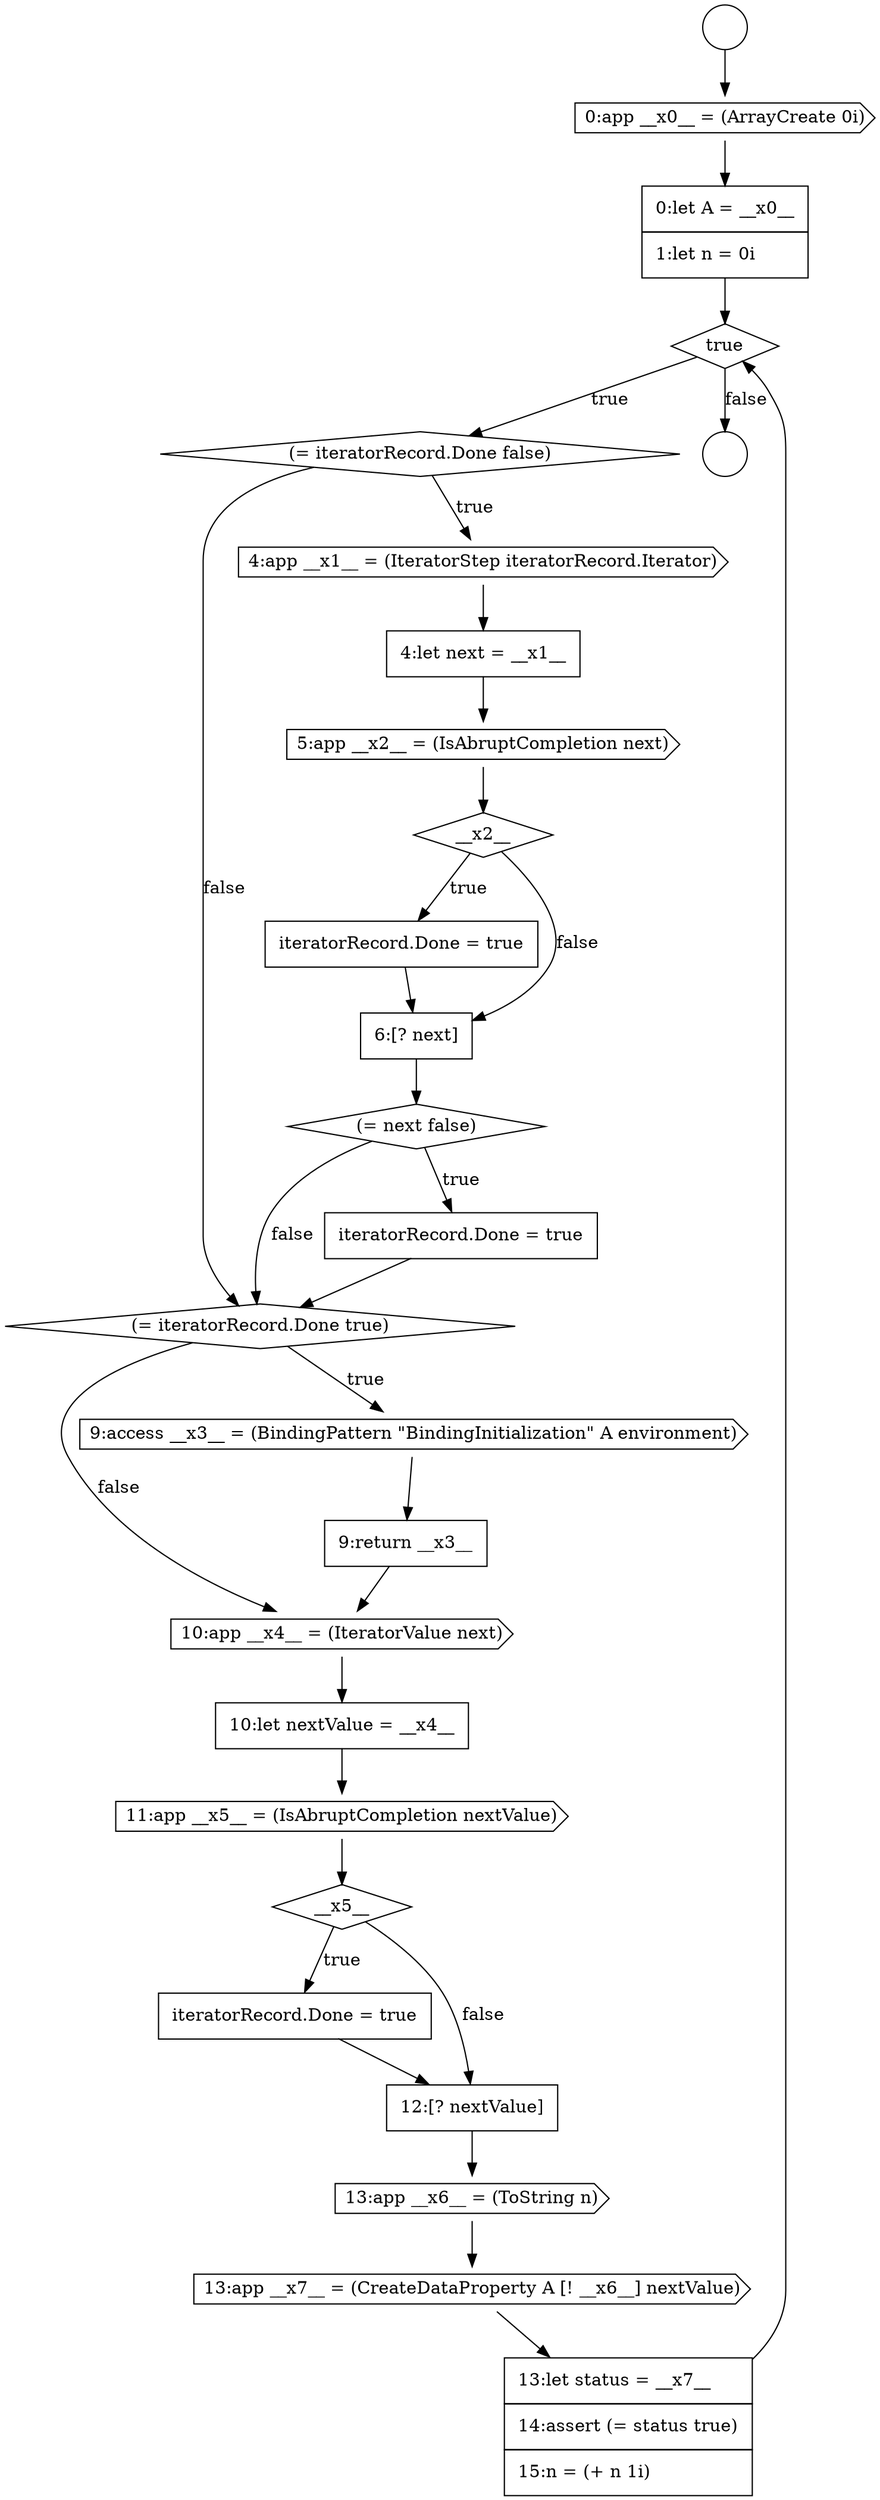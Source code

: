digraph {
  node0 [shape=circle label=" " color="black" fillcolor="white" style=filled]
  node5 [shape=diamond, label=<<font color="black">(= iteratorRecord.Done false)</font>> color="black" fillcolor="white" style=filled]
  node10 [shape=none, margin=0, label=<<font color="black">
    <table border="0" cellborder="1" cellspacing="0" cellpadding="10">
      <tr><td align="left">iteratorRecord.Done = true</td></tr>
    </table>
  </font>> color="black" fillcolor="white" style=filled]
  node14 [shape=diamond, label=<<font color="black">(= iteratorRecord.Done true)</font>> color="black" fillcolor="white" style=filled]
  node20 [shape=diamond, label=<<font color="black">__x5__</font>> color="black" fillcolor="white" style=filled]
  node1 [shape=circle label=" " color="black" fillcolor="white" style=filled]
  node6 [shape=cds, label=<<font color="black">4:app __x1__ = (IteratorStep iteratorRecord.Iterator)</font>> color="black" fillcolor="white" style=filled]
  node21 [shape=none, margin=0, label=<<font color="black">
    <table border="0" cellborder="1" cellspacing="0" cellpadding="10">
      <tr><td align="left">iteratorRecord.Done = true</td></tr>
    </table>
  </font>> color="black" fillcolor="white" style=filled]
  node9 [shape=diamond, label=<<font color="black">__x2__</font>> color="black" fillcolor="white" style=filled]
  node13 [shape=none, margin=0, label=<<font color="black">
    <table border="0" cellborder="1" cellspacing="0" cellpadding="10">
      <tr><td align="left">iteratorRecord.Done = true</td></tr>
    </table>
  </font>> color="black" fillcolor="white" style=filled]
  node2 [shape=cds, label=<<font color="black">0:app __x0__ = (ArrayCreate 0i)</font>> color="black" fillcolor="white" style=filled]
  node17 [shape=cds, label=<<font color="black">10:app __x4__ = (IteratorValue next)</font>> color="black" fillcolor="white" style=filled]
  node22 [shape=none, margin=0, label=<<font color="black">
    <table border="0" cellborder="1" cellspacing="0" cellpadding="10">
      <tr><td align="left">12:[? nextValue]</td></tr>
    </table>
  </font>> color="black" fillcolor="white" style=filled]
  node12 [shape=diamond, label=<<font color="black">(= next false)</font>> color="black" fillcolor="white" style=filled]
  node7 [shape=none, margin=0, label=<<font color="black">
    <table border="0" cellborder="1" cellspacing="0" cellpadding="10">
      <tr><td align="left">4:let next = __x1__</td></tr>
    </table>
  </font>> color="black" fillcolor="white" style=filled]
  node3 [shape=none, margin=0, label=<<font color="black">
    <table border="0" cellborder="1" cellspacing="0" cellpadding="10">
      <tr><td align="left">0:let A = __x0__</td></tr>
      <tr><td align="left">1:let n = 0i</td></tr>
    </table>
  </font>> color="black" fillcolor="white" style=filled]
  node18 [shape=none, margin=0, label=<<font color="black">
    <table border="0" cellborder="1" cellspacing="0" cellpadding="10">
      <tr><td align="left">10:let nextValue = __x4__</td></tr>
    </table>
  </font>> color="black" fillcolor="white" style=filled]
  node16 [shape=none, margin=0, label=<<font color="black">
    <table border="0" cellborder="1" cellspacing="0" cellpadding="10">
      <tr><td align="left">9:return __x3__</td></tr>
    </table>
  </font>> color="black" fillcolor="white" style=filled]
  node11 [shape=none, margin=0, label=<<font color="black">
    <table border="0" cellborder="1" cellspacing="0" cellpadding="10">
      <tr><td align="left">6:[? next]</td></tr>
    </table>
  </font>> color="black" fillcolor="white" style=filled]
  node23 [shape=cds, label=<<font color="black">13:app __x6__ = (ToString n)</font>> color="black" fillcolor="white" style=filled]
  node8 [shape=cds, label=<<font color="black">5:app __x2__ = (IsAbruptCompletion next)</font>> color="black" fillcolor="white" style=filled]
  node19 [shape=cds, label=<<font color="black">11:app __x5__ = (IsAbruptCompletion nextValue)</font>> color="black" fillcolor="white" style=filled]
  node4 [shape=diamond, label=<<font color="black">true</font>> color="black" fillcolor="white" style=filled]
  node15 [shape=cds, label=<<font color="black">9:access __x3__ = (BindingPattern &quot;BindingInitialization&quot; A environment)</font>> color="black" fillcolor="white" style=filled]
  node24 [shape=cds, label=<<font color="black">13:app __x7__ = (CreateDataProperty A [! __x6__] nextValue)</font>> color="black" fillcolor="white" style=filled]
  node25 [shape=none, margin=0, label=<<font color="black">
    <table border="0" cellborder="1" cellspacing="0" cellpadding="10">
      <tr><td align="left">13:let status = __x7__</td></tr>
      <tr><td align="left">14:assert (= status true)</td></tr>
      <tr><td align="left">15:n = (+ n 1i)</td></tr>
    </table>
  </font>> color="black" fillcolor="white" style=filled]
  node3 -> node4 [ color="black"]
  node0 -> node2 [ color="black"]
  node23 -> node24 [ color="black"]
  node20 -> node21 [label=<<font color="black">true</font>> color="black"]
  node20 -> node22 [label=<<font color="black">false</font>> color="black"]
  node24 -> node25 [ color="black"]
  node16 -> node17 [ color="black"]
  node12 -> node13 [label=<<font color="black">true</font>> color="black"]
  node12 -> node14 [label=<<font color="black">false</font>> color="black"]
  node7 -> node8 [ color="black"]
  node18 -> node19 [ color="black"]
  node2 -> node3 [ color="black"]
  node15 -> node16 [ color="black"]
  node11 -> node12 [ color="black"]
  node9 -> node10 [label=<<font color="black">true</font>> color="black"]
  node9 -> node11 [label=<<font color="black">false</font>> color="black"]
  node19 -> node20 [ color="black"]
  node13 -> node14 [ color="black"]
  node22 -> node23 [ color="black"]
  node6 -> node7 [ color="black"]
  node5 -> node6 [label=<<font color="black">true</font>> color="black"]
  node5 -> node14 [label=<<font color="black">false</font>> color="black"]
  node14 -> node15 [label=<<font color="black">true</font>> color="black"]
  node14 -> node17 [label=<<font color="black">false</font>> color="black"]
  node10 -> node11 [ color="black"]
  node4 -> node5 [label=<<font color="black">true</font>> color="black"]
  node4 -> node1 [label=<<font color="black">false</font>> color="black"]
  node8 -> node9 [ color="black"]
  node21 -> node22 [ color="black"]
  node25 -> node4 [ color="black"]
  node17 -> node18 [ color="black"]
}
